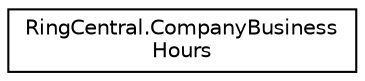 digraph "Graphical Class Hierarchy"
{
 // LATEX_PDF_SIZE
  edge [fontname="Helvetica",fontsize="10",labelfontname="Helvetica",labelfontsize="10"];
  node [fontname="Helvetica",fontsize="10",shape=record];
  rankdir="LR";
  Node0 [label="RingCentral.CompanyBusiness\lHours",height=0.2,width=0.4,color="black", fillcolor="white", style="filled",URL="$classRingCentral_1_1CompanyBusinessHours.html",tooltip=" "];
}
